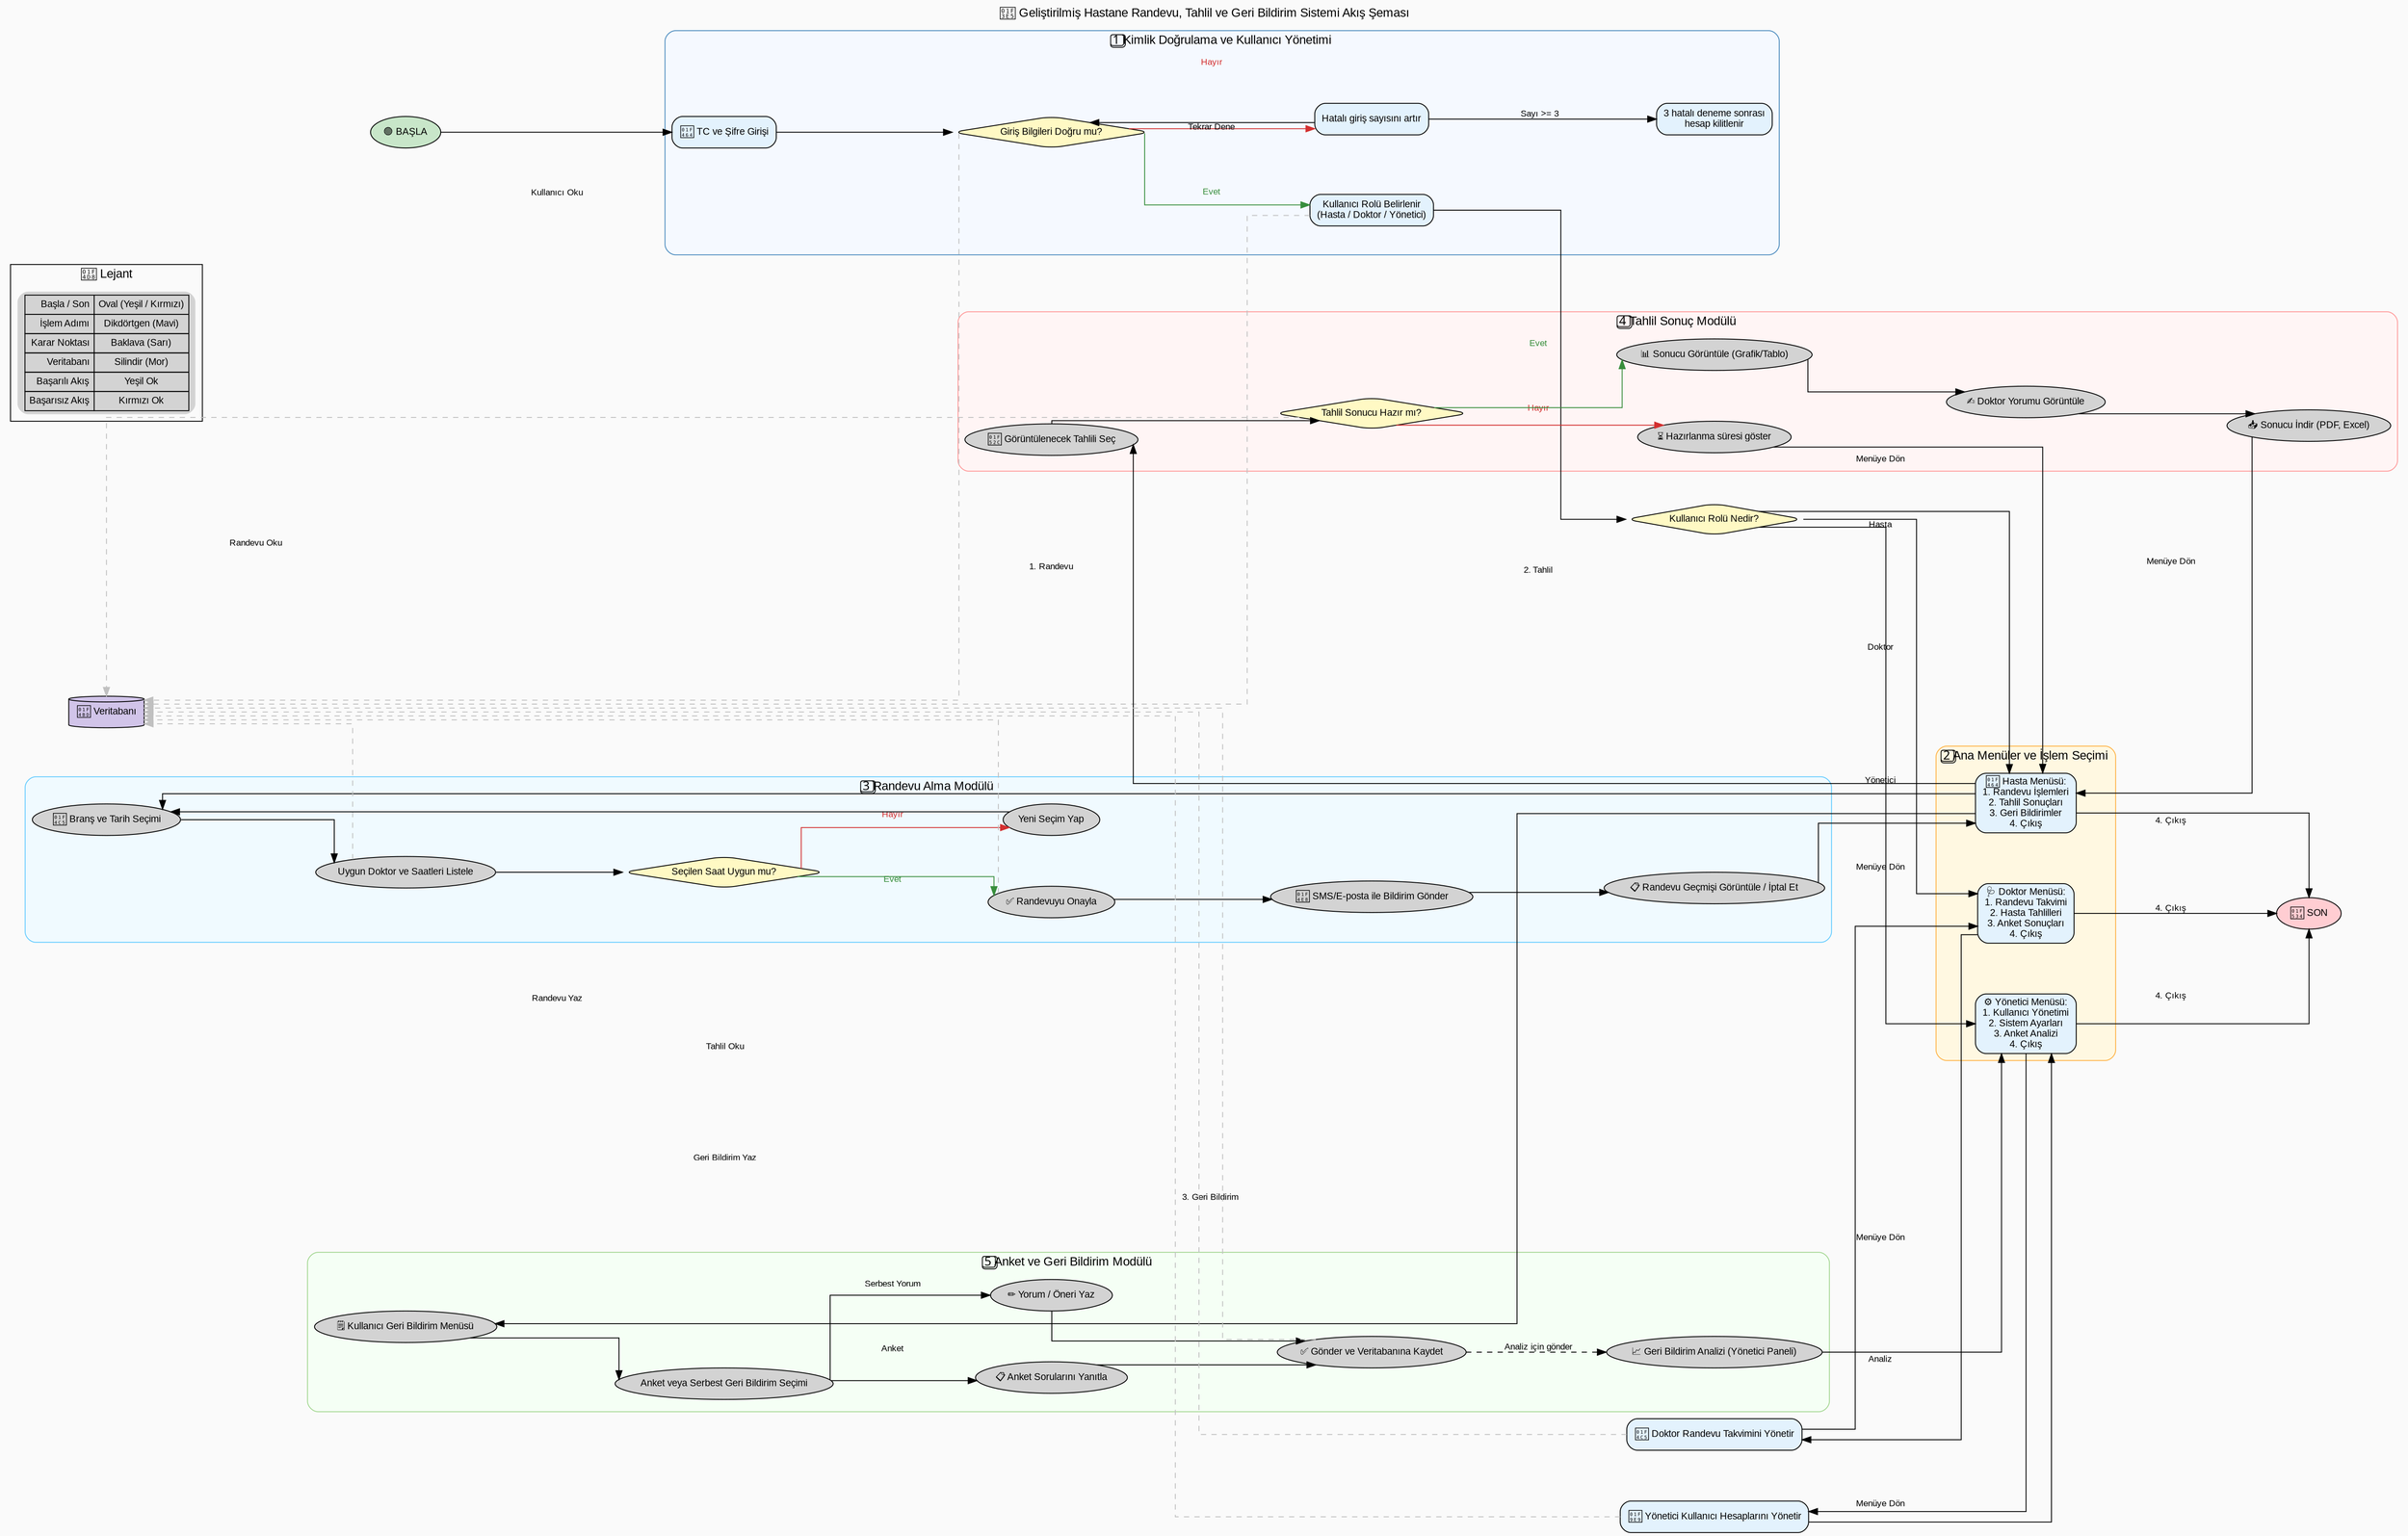 digraph HastaneSistemi_Gelistirilmis {
    // === Genel Ayarlar ===
    rankdir=LR;
    splines=ortho;
    nodesep=0.8;
    ranksep=1.0;
    graph [
        fontname="Arial",
        fontsize=14,
        label="🏥 Geliştirilmiş Hastane Randevu, Tahlil ve Geri Bildirim Sistemi Akış Şeması",
        labelloc=t,
        bgcolor="#fafafa"
    ];
    node [
        fontname="Arial",
        fontsize=11,
        style="rounded,filled"
    ];
    edge [
        fontname="Arial",
        fontsize=10
    ];

    // === Başlangıç & Bitiş ===
    start [label="🟢 BAŞLA", shape=oval, fillcolor="#c8e6c9"];
    end [label="🔴 SON", shape=oval, fillcolor="#ffcdd2"];

    // === Veritabanı ===
    db [label="💽 Veritabanı", shape=cylinder, fillcolor="#d1c4e9"];

    // === 1️⃣ Kimlik Doğrulama Modülü ===
    subgraph cluster_kimlik {
        label="1️⃣ Kimlik Doğrulama ve Kullanıcı Yönetimi";
        style="rounded"; color="#4b8bbe";
        bgcolor="#f5f9ff";

        n1 [label="👤 TC ve Şifre Girişi", shape=rectangle, fillcolor="#e3f2fd"];
        n2 [label="Giriş Bilgileri Doğru mu?", shape=diamond, fillcolor="#fff9c4"];
        n3 [label="Hatalı giriş sayısını artır", shape=rectangle, fillcolor="#e3f2fd"];
        n4 [label="3 hatalı deneme sonrası\nhesap kilitlenir", shape=rectangle, fillcolor="#e3f2fd"];
        n5 [label="Kullanıcı Rolü Belirlenir\n(Hasta / Doktor / Yönetici)", shape=rectangle, fillcolor="#e3f2fd"];

        n1 -> n2;
        n2 -> n3 [label=" Hayır", color="#d32f2f", fontcolor="#d32f2f"];
        n3 -> n2 [label=" Tekrar Dene"];
        n3 -> n4 [label=" Sayı >= 3"];
        n2 -> n5 [label=" Evet", color="#388e3c", fontcolor="#388e3c"];
    }

    role_check [label="Kullanıcı Rolü Nedir?", shape=diamond, fillcolor="#fff9c4"];

    // === 2️⃣ Ana Menü Modülü ===
    subgraph cluster_menu {
        label="2️⃣ Ana Menüler ve İşlem Seçimi";
        style="rounded"; color="#ffb347";
        bgcolor="#fff8e1";

        m_hasta [label="👤 Hasta Menüsü:\n1. Randevu İşlemleri\n2. Tahlil Sonuçları\n3. Geri Bildirimler\n4. Çıkış", shape=rectangle, fillcolor="#e3f2fd"];
        m_doktor [label="🩺 Doktor Menüsü:\n1. Randevu Takvimi\n2. Hasta Tahlilleri\n3. Anket Sonuçları\n4. Çıkış", shape=rectangle, fillcolor="#e3f2fd"];
        m_yonetici [label="⚙️ Yönetici Menüsü:\n1. Kullanıcı Yönetimi\n2. Sistem Ayarları\n3. Anket Analizi\n4. Çıkış", shape=rectangle, fillcolor="#e3f2fd"];
    }

    // === 3️⃣ Randevu Modülü ===
    subgraph cluster_randevu {
        label="3️⃣ Randevu Alma Modülü";
        style="rounded"; color="#66ccff";
        bgcolor="#f0faff";

        r1 [label="📅 Branş ve Tarih Seçimi"];
        r2 [label="Uygun Doktor ve Saatleri Listele"];
        r3 [label="Seçilen Saat Uygun mu?", shape=diamond, fillcolor="#fff9c4"];
        r4 [label="Yeni Seçim Yap"];
        r5 [label="✅ Randevuyu Onayla"];
        r6 [label="📨 SMS/E-posta ile Bildirim Gönder"];
        r7 [label="📋 Randevu Geçmişi Görüntüle / İptal Et"];

        r1 -> r2 -> r3;
        r3 -> r5 [label="Evet", color="#388e3c", fontcolor="#388e3c"];
        r3 -> r4 [label="Hayır", color="#d32f2f", fontcolor="#d32f2f"];
        r4 -> r1;
        r5 -> r6 -> r7;
    }

    // === 4️⃣ Tahlil Modülü ===
    subgraph cluster_tahlil {
        label="4️⃣ Tahlil Sonuç Modülü";
        style="rounded"; color="#ff9999";
        bgcolor="#fff5f5";

        t1 [label="🔬 Görüntülenecek Tahlili Seç"];
        t2 [label="Tahlil Sonucu Hazır mı?", shape=diamond, fillcolor="#fff9c4"];
        t3 [label="⏳ Hazırlanma süresi göster"];
        t4 [label="📊 Sonucu Görüntüle (Grafik/Tablo)"];
        t5 [label="✍️ Doktor Yorumu Görüntüle"];
        t6 [label="📥 Sonucu İndir (PDF, Excel)"];

        t1 -> t2;
        t2 -> t3 [label="Hayır", color="#d32f2f", fontcolor="#d32f2f"];
        t2 -> t4 [label="Evet", color="#388e3c", fontcolor="#388e3c"];
        t4 -> t5 -> t6;
    }

    // === 5️⃣ Anket ve Geri Bildirim Modülü ===
    subgraph cluster_anket {
        label="5️⃣ Anket ve Geri Bildirim Modülü";
        style="rounded"; color="#a4d792";
        bgcolor="#f5fff5";

        a1 [label="🗒️ Kullanıcı Geri Bildirim Menüsü"];
        a2 [label="Anket veya Serbest Geri Bildirim Seçimi"];
        a3 [label="📋 Anket Sorularını Yanıtla"];
        a4 [label="✏️ Yorum / Öneri Yaz"];
        a5 [label="✅ Gönder ve Veritabanına Kaydet"];
        a6 [label="📈 Geri Bildirim Analizi (Yönetici Paneli)"];

        a1 -> a2;
        a2 -> a3 [label="Anket"];
        a2 -> a4 [label="Serbest Yorum"];
        a3 -> a5;
        a4 -> a5;
        a5 -> a6 [style=dashed, label="Analiz için gönder"];
    }

    // === Doktor ve Yönetici Akışları ===
    doktor_randevu [label="📅 Doktor Randevu Takvimini Yönetir", shape=rectangle, fillcolor="#e3f2fd"];
    yonetici_kullanici [label="🧩 Yönetici Kullanıcı Hesaplarını Yönetir", shape=rectangle, fillcolor="#e3f2fd"];

    // === Lejant ===
    subgraph cluster_legend {
        label="📘 Lejant";
        rank=sink;
        key [shape=plaintext,
             label=<<table border="0" cellborder="1" cellspacing="0" cellpadding="4">
              <tr><td align="right">Başla / Son</td><td>Oval (Yeşil / Kırmızı)</td></tr>
              <tr><td align="right">İşlem Adımı</td><td>Dikdörtgen (Mavi)</td></tr>
              <tr><td align="right">Karar Noktası</td><td>Baklava (Sarı)</td></tr>
              <tr><td align="right">Veritabanı</td><td>Silindir (Mor)</td></tr>
              <tr><td align="right">Başarılı Akış</td><td>Yeşil Ok</td></tr>
              <tr><td align="right">Başarısız Akış</td><td>Kırmızı Ok</td></tr>
             </table>>
        ];
    }

    // === Ana Akış ===
    start -> n1;
    n5 -> role_check;
    role_check -> m_hasta [label="Hasta"];
    role_check -> m_doktor [label="Doktor"];
    role_check -> m_yonetici [label="Yönetici"];

    // Hasta Akışı
    m_hasta -> r1 [label="1. Randevu"];
    m_hasta -> t1 [label="2. Tahlil"];
    m_hasta -> a1 [label="3. Geri Bildirim"];
    m_hasta -> end [label="4. Çıkış"];

    // Modüller Arası Dönüş
    r7 -> m_hasta [label="Menüye Dön"];
    t6 -> m_hasta [label="Menüye Dön"];
    t3 -> m_hasta [label="Menüye Dön"];
    a6 -> m_yonetici [label="Analiz"];

    // Doktor ve Yönetici Akışları
    m_doktor -> doktor_randevu;
    doktor_randevu -> m_doktor [label="Menüye Dön"];
    m_doktor -> end [label="4. Çıkış"];
    m_yonetici -> yonetici_kullanici;
    yonetici_kullanici -> m_yonetici [label="Menüye Dön"];
    m_yonetici -> end [label="4. Çıkış"];

    // Veritabanı Etkileşimleri (Kesikli)
    edge [style=dashed, color=gray, constraint=false];
    n2 -> db [label=" Kullanıcı Oku"];
    n5 -> db;
    r2 -> db [label=" Randevu Oku"];
    r5 -> db [label=" Randevu Yaz"];
    t2 -> db [label=" Tahlil Oku"];
    a5 -> db [label=" Geri Bildirim Yaz"];
    doktor_randevu -> db;
    yonetici_kullanici -> db;
}

